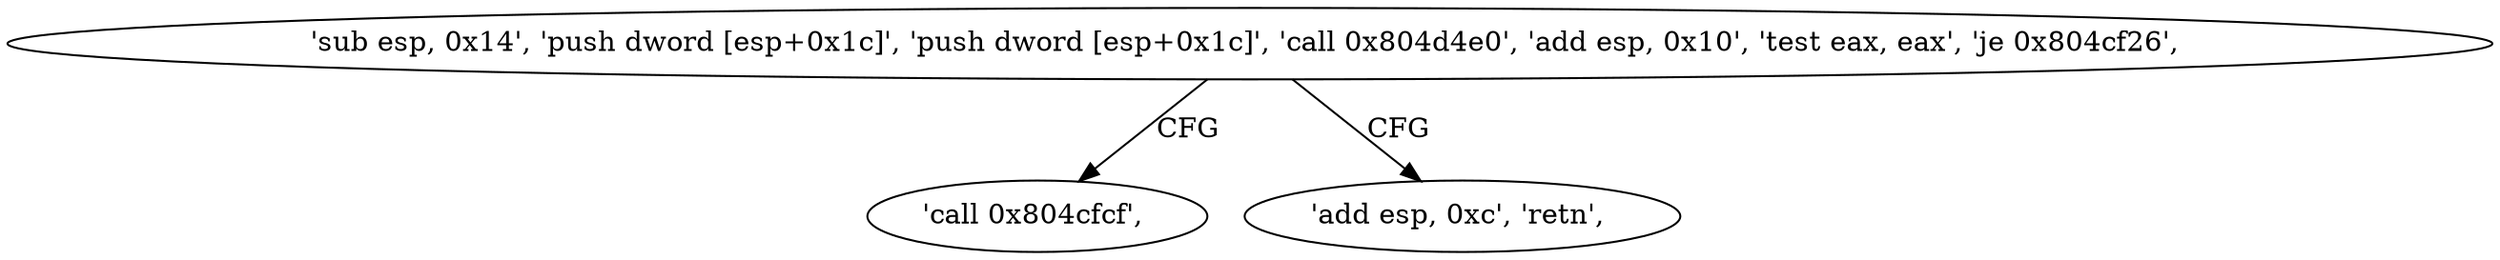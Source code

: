 digraph "func" {
"134532875" [label = "'sub esp, 0x14', 'push dword [esp+0x1c]', 'push dword [esp+0x1c]', 'call 0x804d4e0', 'add esp, 0x10', 'test eax, eax', 'je 0x804cf26', " ]
"134532902" [label = "'call 0x804cfcf', " ]
"134532898" [label = "'add esp, 0xc', 'retn', " ]
"134532875" -> "134532902" [ label = "CFG" ]
"134532875" -> "134532898" [ label = "CFG" ]
}
